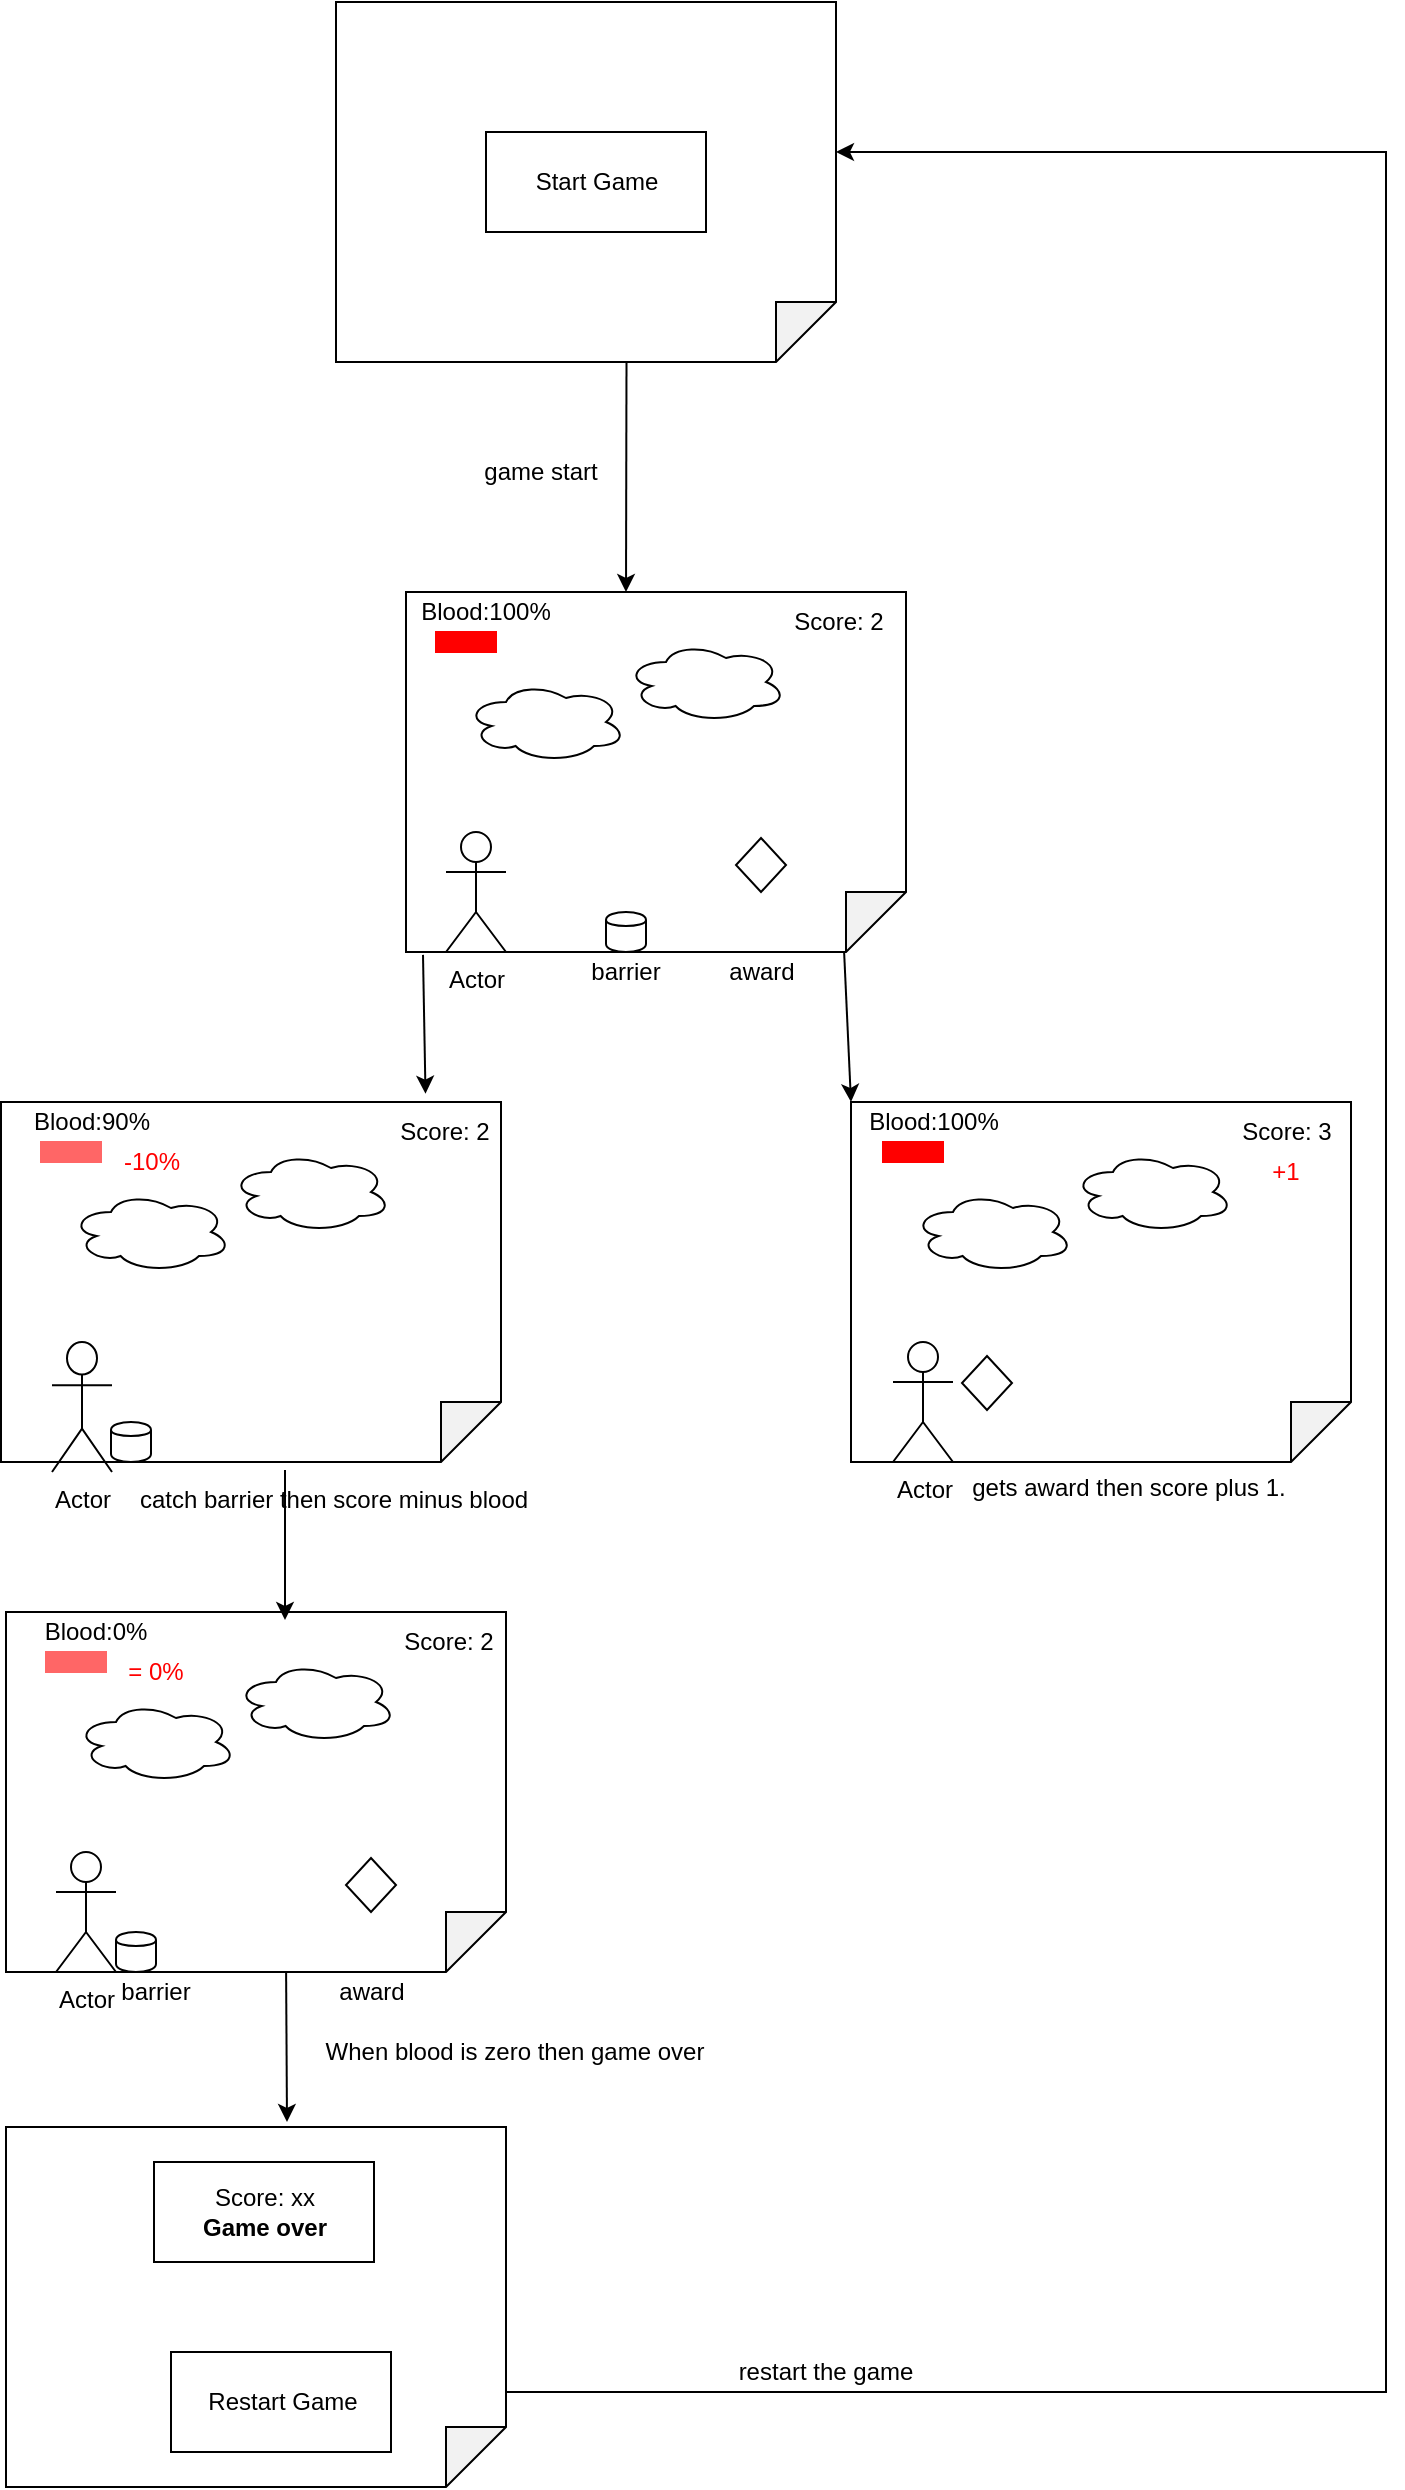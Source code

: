 <mxfile version="10.6.3" type="device"><diagram id="LrNtFvUb0EZukUeHGu-9" name="Page-1"><mxGraphModel dx="1152" dy="826" grid="1" gridSize="10" guides="1" tooltips="1" connect="1" arrows="1" fold="1" page="1" pageScale="1" pageWidth="850" pageHeight="1100" math="0" shadow="0"><root><mxCell id="0"/><mxCell id="1" parent="0"/><mxCell id="HiS4-wCgJA2wXw76yYUL-36" value="" style="shape=note;whiteSpace=wrap;html=1;backgroundOutline=1;darkOpacity=0.05;direction=south;" parent="1" vertex="1"><mxGeometry x="77.5" y="665" width="250" height="180" as="geometry"/></mxCell><mxCell id="HiS4-wCgJA2wXw76yYUL-1" value="" style="shape=note;whiteSpace=wrap;html=1;backgroundOutline=1;darkOpacity=0.05;direction=south;" parent="1" vertex="1"><mxGeometry x="245" y="115" width="250" height="180" as="geometry"/></mxCell><mxCell id="HiS4-wCgJA2wXw76yYUL-2" value="Start Game" style="html=1;" parent="1" vertex="1"><mxGeometry x="320" y="180" width="110" height="50" as="geometry"/></mxCell><mxCell id="HiS4-wCgJA2wXw76yYUL-75" style="edgeStyle=orthogonalEdgeStyle;rounded=0;orthogonalLoop=1;jettySize=auto;html=1;entryX=0;entryY=0;entryDx=75;entryDy=0;entryPerimeter=0;" parent="1" source="HiS4-wCgJA2wXw76yYUL-3" target="HiS4-wCgJA2wXw76yYUL-1" edge="1"><mxGeometry relative="1" as="geometry"><Array as="points"><mxPoint x="770" y="1310"/><mxPoint x="770" y="190"/></Array></mxGeometry></mxCell><mxCell id="HiS4-wCgJA2wXw76yYUL-3" value="" style="shape=note;whiteSpace=wrap;html=1;backgroundOutline=1;darkOpacity=0.05;direction=south;" parent="1" vertex="1"><mxGeometry x="80" y="1177.5" width="250" height="180" as="geometry"/></mxCell><mxCell id="HiS4-wCgJA2wXw76yYUL-4" value="Restart Game&lt;br&gt;" style="html=1;" parent="1" vertex="1"><mxGeometry x="162.5" y="1290" width="110" height="50" as="geometry"/></mxCell><mxCell id="HiS4-wCgJA2wXw76yYUL-5" value="Score: xx&lt;br&gt;&lt;b&gt;Game over&lt;/b&gt;" style="html=1;" parent="1" vertex="1"><mxGeometry x="154" y="1195" width="110" height="50" as="geometry"/></mxCell><mxCell id="HiS4-wCgJA2wXw76yYUL-7" value="" style="shape=note;whiteSpace=wrap;html=1;backgroundOutline=1;darkOpacity=0.05;direction=south;" parent="1" vertex="1"><mxGeometry x="280" y="410" width="250" height="180" as="geometry"/></mxCell><mxCell id="HiS4-wCgJA2wXw76yYUL-10" value="" style="ellipse;shape=cloud;whiteSpace=wrap;html=1;" parent="1" vertex="1"><mxGeometry x="310" y="455" width="80" height="40" as="geometry"/></mxCell><mxCell id="HiS4-wCgJA2wXw76yYUL-11" value="Actor" style="shape=umlActor;verticalLabelPosition=bottom;labelBackgroundColor=#ffffff;verticalAlign=top;html=1;outlineConnect=0;" parent="1" vertex="1"><mxGeometry x="300" y="530" width="30" height="60" as="geometry"/></mxCell><mxCell id="HiS4-wCgJA2wXw76yYUL-12" value="" style="ellipse;shape=cloud;whiteSpace=wrap;html=1;" parent="1" vertex="1"><mxGeometry x="390" y="435" width="80" height="40" as="geometry"/></mxCell><mxCell id="HiS4-wCgJA2wXw76yYUL-14" value="" style="shape=cylinder;whiteSpace=wrap;html=1;boundedLbl=1;backgroundOutline=1;" parent="1" vertex="1"><mxGeometry x="380" y="570" width="20" height="20" as="geometry"/></mxCell><mxCell id="HiS4-wCgJA2wXw76yYUL-15" value="" style="rhombus;whiteSpace=wrap;html=1;" parent="1" vertex="1"><mxGeometry x="445" y="533" width="25" height="27" as="geometry"/></mxCell><mxCell id="HiS4-wCgJA2wXw76yYUL-18" value="barrier" style="text;html=1;strokeColor=none;fillColor=none;align=center;verticalAlign=middle;whiteSpace=wrap;rounded=0;" parent="1" vertex="1"><mxGeometry x="370" y="590" width="40" height="20" as="geometry"/></mxCell><mxCell id="HiS4-wCgJA2wXw76yYUL-19" value="award" style="text;html=1;strokeColor=none;fillColor=none;align=center;verticalAlign=middle;whiteSpace=wrap;rounded=0;" parent="1" vertex="1"><mxGeometry x="437.5" y="590" width="40" height="20" as="geometry"/></mxCell><mxCell id="HiS4-wCgJA2wXw76yYUL-20" value="Score: 2" style="text;html=1;strokeColor=none;fillColor=none;align=center;verticalAlign=middle;whiteSpace=wrap;rounded=0;" parent="1" vertex="1"><mxGeometry x="470" y="415" width="53" height="20" as="geometry"/></mxCell><mxCell id="HiS4-wCgJA2wXw76yYUL-21" value="game start" style="text;html=1;strokeColor=none;fillColor=none;align=center;verticalAlign=middle;whiteSpace=wrap;rounded=0;direction=south;" parent="1" vertex="1"><mxGeometry x="310" y="320" width="75" height="60" as="geometry"/></mxCell><mxCell id="HiS4-wCgJA2wXw76yYUL-23" value="" style="shape=process;whiteSpace=wrap;html=1;backgroundOutline=1;fillColor=#FF0000;strokeColor=#FF0000;" parent="1" vertex="1"><mxGeometry x="295" y="430" width="30" height="10" as="geometry"/></mxCell><mxCell id="HiS4-wCgJA2wXw76yYUL-24" value="Blood:100%&lt;br&gt;" style="text;html=1;strokeColor=none;fillColor=none;align=center;verticalAlign=middle;whiteSpace=wrap;rounded=0;" parent="1" vertex="1"><mxGeometry x="290" y="410" width="60" height="20" as="geometry"/></mxCell><mxCell id="HiS4-wCgJA2wXw76yYUL-26" value="" style="ellipse;shape=cloud;whiteSpace=wrap;html=1;" parent="1" vertex="1"><mxGeometry x="112.5" y="710" width="80" height="40" as="geometry"/></mxCell><mxCell id="HiS4-wCgJA2wXw76yYUL-27" value="Actor" style="shape=umlActor;verticalLabelPosition=bottom;labelBackgroundColor=#ffffff;verticalAlign=top;html=1;outlineConnect=0;" parent="1" vertex="1"><mxGeometry x="103" y="785" width="30" height="65" as="geometry"/></mxCell><mxCell id="HiS4-wCgJA2wXw76yYUL-28" value="" style="ellipse;shape=cloud;whiteSpace=wrap;html=1;" parent="1" vertex="1"><mxGeometry x="192.5" y="690" width="80" height="40" as="geometry"/></mxCell><mxCell id="HiS4-wCgJA2wXw76yYUL-29" value="" style="shape=cylinder;whiteSpace=wrap;html=1;boundedLbl=1;backgroundOutline=1;" parent="1" vertex="1"><mxGeometry x="132.5" y="825" width="20" height="20" as="geometry"/></mxCell><mxCell id="HiS4-wCgJA2wXw76yYUL-31" value="catch barrier then score minus blood" style="text;html=1;strokeColor=none;fillColor=none;align=center;verticalAlign=middle;whiteSpace=wrap;rounded=0;" parent="1" vertex="1"><mxGeometry x="118" y="854" width="252" height="20" as="geometry"/></mxCell><mxCell id="HiS4-wCgJA2wXw76yYUL-33" value="Score: 2" style="text;html=1;strokeColor=none;fillColor=none;align=center;verticalAlign=middle;whiteSpace=wrap;rounded=0;" parent="1" vertex="1"><mxGeometry x="272.5" y="670" width="53" height="20" as="geometry"/></mxCell><mxCell id="HiS4-wCgJA2wXw76yYUL-34" value="" style="shape=process;whiteSpace=wrap;html=1;backgroundOutline=1;fillColor=#FF6666;strokeColor=#FF6666;size=0.275;" parent="1" vertex="1"><mxGeometry x="97.5" y="685" width="30" height="10" as="geometry"/></mxCell><mxCell id="HiS4-wCgJA2wXw76yYUL-35" value="Blood:90%&lt;br&gt;" style="text;html=1;strokeColor=none;fillColor=none;align=center;verticalAlign=middle;whiteSpace=wrap;rounded=0;" parent="1" vertex="1"><mxGeometry x="92.5" y="665" width="60" height="20" as="geometry"/></mxCell><mxCell id="HiS4-wCgJA2wXw76yYUL-37" value="" style="shape=note;whiteSpace=wrap;html=1;backgroundOutline=1;darkOpacity=0.05;direction=south;fillColor=#FFFFFF;" parent="1" vertex="1"><mxGeometry x="502.5" y="665" width="250" height="180" as="geometry"/></mxCell><mxCell id="HiS4-wCgJA2wXw76yYUL-42" value="" style="ellipse;shape=cloud;whiteSpace=wrap;html=1;" parent="1" vertex="1"><mxGeometry x="533.5" y="710" width="80" height="40" as="geometry"/></mxCell><mxCell id="HiS4-wCgJA2wXw76yYUL-43" value="Actor" style="shape=umlActor;verticalLabelPosition=bottom;labelBackgroundColor=#ffffff;verticalAlign=top;html=1;outlineConnect=0;" parent="1" vertex="1"><mxGeometry x="523.5" y="785" width="30" height="60" as="geometry"/></mxCell><mxCell id="HiS4-wCgJA2wXw76yYUL-44" value="" style="ellipse;shape=cloud;whiteSpace=wrap;html=1;" parent="1" vertex="1"><mxGeometry x="613.5" y="690" width="80" height="40" as="geometry"/></mxCell><mxCell id="HiS4-wCgJA2wXw76yYUL-46" value="" style="rhombus;whiteSpace=wrap;html=1;" parent="1" vertex="1"><mxGeometry x="558" y="792" width="25" height="27" as="geometry"/></mxCell><mxCell id="HiS4-wCgJA2wXw76yYUL-48" value="gets award then score plus 1." style="text;html=1;strokeColor=none;fillColor=none;align=center;verticalAlign=middle;whiteSpace=wrap;rounded=0;" parent="1" vertex="1"><mxGeometry x="558" y="848" width="167" height="20" as="geometry"/></mxCell><mxCell id="HiS4-wCgJA2wXw76yYUL-49" value="Score: 3" style="text;html=1;strokeColor=none;fillColor=none;align=center;verticalAlign=middle;whiteSpace=wrap;rounded=0;" parent="1" vertex="1"><mxGeometry x="693.5" y="670" width="53" height="20" as="geometry"/></mxCell><mxCell id="HiS4-wCgJA2wXw76yYUL-50" value="" style="shape=process;whiteSpace=wrap;html=1;backgroundOutline=1;fillColor=#FF0000;strokeColor=#FF0000;" parent="1" vertex="1"><mxGeometry x="518.5" y="685" width="30" height="10" as="geometry"/></mxCell><mxCell id="HiS4-wCgJA2wXw76yYUL-51" value="Blood:100%&lt;br&gt;" style="text;html=1;strokeColor=none;fillColor=none;align=center;verticalAlign=middle;whiteSpace=wrap;rounded=0;" parent="1" vertex="1"><mxGeometry x="513.5" y="665" width="60" height="20" as="geometry"/></mxCell><mxCell id="HiS4-wCgJA2wXw76yYUL-52" value="" style="endArrow=classic;html=1;exitX=1.001;exitY=0.419;exitDx=0;exitDy=0;exitPerimeter=0;" parent="1" source="HiS4-wCgJA2wXw76yYUL-1" edge="1"><mxGeometry width="50" height="50" relative="1" as="geometry"><mxPoint x="340" y="347.5" as="sourcePoint"/><mxPoint x="390" y="410" as="targetPoint"/><Array as="points"><mxPoint x="390" y="410"/></Array></mxGeometry></mxCell><mxCell id="HiS4-wCgJA2wXw76yYUL-55" value="&lt;font color=&quot;#ff0000&quot;&gt;+1&lt;/font&gt;" style="text;html=1;strokeColor=none;fillColor=none;align=center;verticalAlign=middle;whiteSpace=wrap;rounded=0;" parent="1" vertex="1"><mxGeometry x="700" y="690" width="40" height="20" as="geometry"/></mxCell><mxCell id="HiS4-wCgJA2wXw76yYUL-56" value="&lt;font color=&quot;#ff0000&quot;&gt;-10%&lt;/font&gt;" style="text;html=1;strokeColor=none;fillColor=none;align=center;verticalAlign=middle;whiteSpace=wrap;rounded=0;" parent="1" vertex="1"><mxGeometry x="132.5" y="685" width="40" height="20" as="geometry"/></mxCell><mxCell id="HiS4-wCgJA2wXw76yYUL-58" value="" style="endArrow=classic;html=1;entryX=-0.023;entryY=0.151;entryDx=0;entryDy=0;entryPerimeter=0;exitX=1.008;exitY=0.966;exitDx=0;exitDy=0;exitPerimeter=0;" parent="1" source="HiS4-wCgJA2wXw76yYUL-7" target="HiS4-wCgJA2wXw76yYUL-36" edge="1"><mxGeometry width="50" height="50" relative="1" as="geometry"><mxPoint x="270" y="615" as="sourcePoint"/><mxPoint x="320" y="565" as="targetPoint"/></mxGeometry></mxCell><mxCell id="HiS4-wCgJA2wXw76yYUL-59" value="" style="endArrow=classic;html=1;exitX=1;exitY=1;exitDx=0;exitDy=0;exitPerimeter=0;entryX=0;entryY=1;entryDx=0;entryDy=0;entryPerimeter=0;" parent="1" target="HiS4-wCgJA2wXw76yYUL-37" edge="1"><mxGeometry width="50" height="50" relative="1" as="geometry"><mxPoint x="499.048" y="589.857" as="sourcePoint"/><mxPoint x="560" y="665" as="targetPoint"/></mxGeometry></mxCell><mxCell id="HiS4-wCgJA2wXw76yYUL-60" value="" style="shape=note;whiteSpace=wrap;html=1;backgroundOutline=1;darkOpacity=0.05;direction=south;" parent="1" vertex="1"><mxGeometry x="80" y="920" width="250" height="180" as="geometry"/></mxCell><mxCell id="HiS4-wCgJA2wXw76yYUL-61" value="" style="ellipse;shape=cloud;whiteSpace=wrap;html=1;" parent="1" vertex="1"><mxGeometry x="115" y="965" width="80" height="40" as="geometry"/></mxCell><mxCell id="HiS4-wCgJA2wXw76yYUL-62" value="Actor" style="shape=umlActor;verticalLabelPosition=bottom;labelBackgroundColor=#ffffff;verticalAlign=top;html=1;outlineConnect=0;" parent="1" vertex="1"><mxGeometry x="105" y="1040" width="30" height="60" as="geometry"/></mxCell><mxCell id="HiS4-wCgJA2wXw76yYUL-63" value="" style="ellipse;shape=cloud;whiteSpace=wrap;html=1;" parent="1" vertex="1"><mxGeometry x="195" y="945" width="80" height="40" as="geometry"/></mxCell><mxCell id="HiS4-wCgJA2wXw76yYUL-64" value="" style="shape=cylinder;whiteSpace=wrap;html=1;boundedLbl=1;backgroundOutline=1;" parent="1" vertex="1"><mxGeometry x="135" y="1080" width="20" height="20" as="geometry"/></mxCell><mxCell id="HiS4-wCgJA2wXw76yYUL-65" value="" style="rhombus;whiteSpace=wrap;html=1;" parent="1" vertex="1"><mxGeometry x="250" y="1043" width="25" height="27" as="geometry"/></mxCell><mxCell id="HiS4-wCgJA2wXw76yYUL-66" value="barrier" style="text;html=1;strokeColor=none;fillColor=none;align=center;verticalAlign=middle;whiteSpace=wrap;rounded=0;" parent="1" vertex="1"><mxGeometry x="135" y="1100" width="40" height="20" as="geometry"/></mxCell><mxCell id="HiS4-wCgJA2wXw76yYUL-67" value="award" style="text;html=1;strokeColor=none;fillColor=none;align=center;verticalAlign=middle;whiteSpace=wrap;rounded=0;" parent="1" vertex="1"><mxGeometry x="242.5" y="1100" width="40" height="20" as="geometry"/></mxCell><mxCell id="HiS4-wCgJA2wXw76yYUL-68" value="Score: 2" style="text;html=1;strokeColor=none;fillColor=none;align=center;verticalAlign=middle;whiteSpace=wrap;rounded=0;" parent="1" vertex="1"><mxGeometry x="275" y="925" width="53" height="20" as="geometry"/></mxCell><mxCell id="HiS4-wCgJA2wXw76yYUL-69" value="" style="shape=process;whiteSpace=wrap;html=1;backgroundOutline=1;fillColor=#FF6666;strokeColor=#FF6666;size=0.275;" parent="1" vertex="1"><mxGeometry x="100" y="940" width="30" height="10" as="geometry"/></mxCell><mxCell id="HiS4-wCgJA2wXw76yYUL-70" value="Blood:0%&lt;br&gt;" style="text;html=1;strokeColor=none;fillColor=none;align=center;verticalAlign=middle;whiteSpace=wrap;rounded=0;" parent="1" vertex="1"><mxGeometry x="95" y="920" width="60" height="20" as="geometry"/></mxCell><mxCell id="HiS4-wCgJA2wXw76yYUL-71" value="&lt;font color=&quot;#ff0000&quot;&gt;= 0%&lt;/font&gt;" style="text;html=1;strokeColor=none;fillColor=none;align=center;verticalAlign=middle;whiteSpace=wrap;rounded=0;" parent="1" vertex="1"><mxGeometry x="135" y="940" width="40" height="20" as="geometry"/></mxCell><mxCell id="HiS4-wCgJA2wXw76yYUL-72" value="" style="endArrow=classic;html=1;entryX=0.022;entryY=0.442;entryDx=0;entryDy=0;entryPerimeter=0;exitX=1;exitY=1;exitDx=0;exitDy=0;exitPerimeter=0;" parent="1" target="HiS4-wCgJA2wXw76yYUL-60" edge="1"><mxGeometry width="50" height="50" relative="1" as="geometry"><mxPoint x="219.5" y="849" as="sourcePoint"/><mxPoint x="165.5" y="924" as="targetPoint"/></mxGeometry></mxCell><mxCell id="HiS4-wCgJA2wXw76yYUL-73" value="" style="endArrow=classic;html=1;exitX=1;exitY=1;exitDx=0;exitDy=0;exitPerimeter=0;" parent="1" edge="1"><mxGeometry width="50" height="50" relative="1" as="geometry"><mxPoint x="220.048" y="1099.857" as="sourcePoint"/><mxPoint x="220.5" y="1175" as="targetPoint"/></mxGeometry></mxCell><mxCell id="e57Yj7-6mEqKRtJxx9Ne-1" value="restart the game" style="text;html=1;strokeColor=none;fillColor=none;align=center;verticalAlign=middle;whiteSpace=wrap;rounded=0;" vertex="1" parent="1"><mxGeometry x="430" y="1290" width="120" height="20" as="geometry"/></mxCell><mxCell id="e57Yj7-6mEqKRtJxx9Ne-2" value="When blood is zero then game over" style="text;html=1;strokeColor=none;fillColor=none;align=center;verticalAlign=middle;whiteSpace=wrap;rounded=0;" vertex="1" parent="1"><mxGeometry x="217.5" y="1130" width="233" height="20" as="geometry"/></mxCell></root></mxGraphModel></diagram></mxfile>